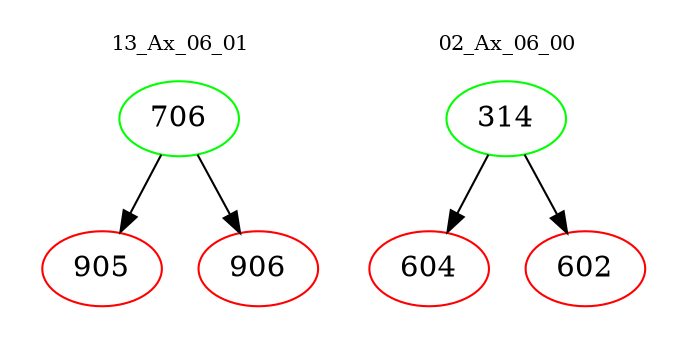 digraph{
subgraph cluster_0 {
color = white
label = "13_Ax_06_01";
fontsize=10;
T0_706 [label="706", color="green"]
T0_706 -> T0_905 [color="black"]
T0_905 [label="905", color="red"]
T0_706 -> T0_906 [color="black"]
T0_906 [label="906", color="red"]
}
subgraph cluster_1 {
color = white
label = "02_Ax_06_00";
fontsize=10;
T1_314 [label="314", color="green"]
T1_314 -> T1_604 [color="black"]
T1_604 [label="604", color="red"]
T1_314 -> T1_602 [color="black"]
T1_602 [label="602", color="red"]
}
}
